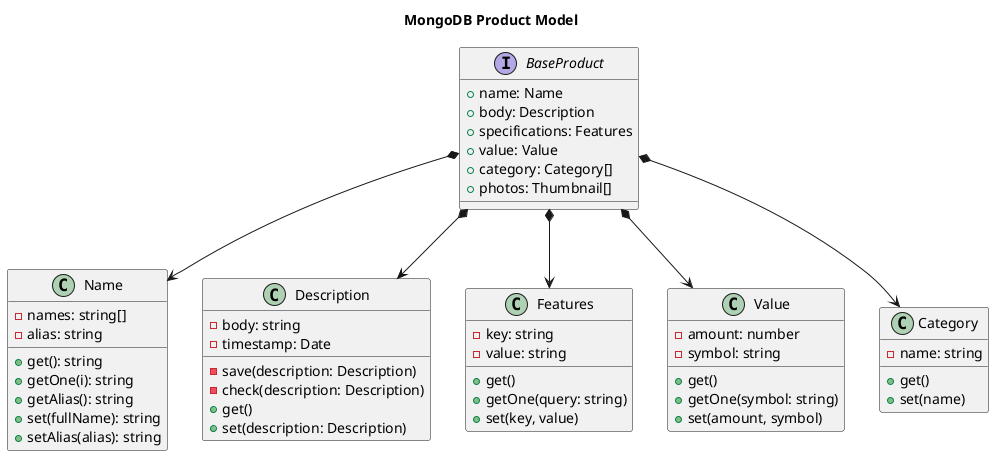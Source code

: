 @startuml

title MongoDB Product Model

interface BaseProduct {
    + name: Name
    + body: Description
    + specifications: Features
    + value: Value
    + category: Category[]
    + photos: Thumbnail[]
}

class Name {
    - names: string[]
    - alias: string
    + get(): string
    + getOne(i): string
    + getAlias(): string
    + set(fullName): string
    + setAlias(alias): string
}

class Description {
    - body: string
    - timestamp: Date
    - save(description: Description)
    - check(description: Description)
    + get()
    + set(description: Description)
}

class Features {
    - key: string
    - value: string
    + get()
    + getOne(query: string)
    + set(key, value)
}

class Value {
    - amount: number
    - symbol: string
    + get()
    + getOne(symbol: string)
    + set(amount, symbol)
}

class Category {
    - name: string
    + get()
    + set(name)
}

' Composition
BaseProduct *--> Name
BaseProduct *--> Description
BaseProduct *--> Features
BaseProduct *--> Value
BaseProduct *--> Category

' Notes

@enduml
